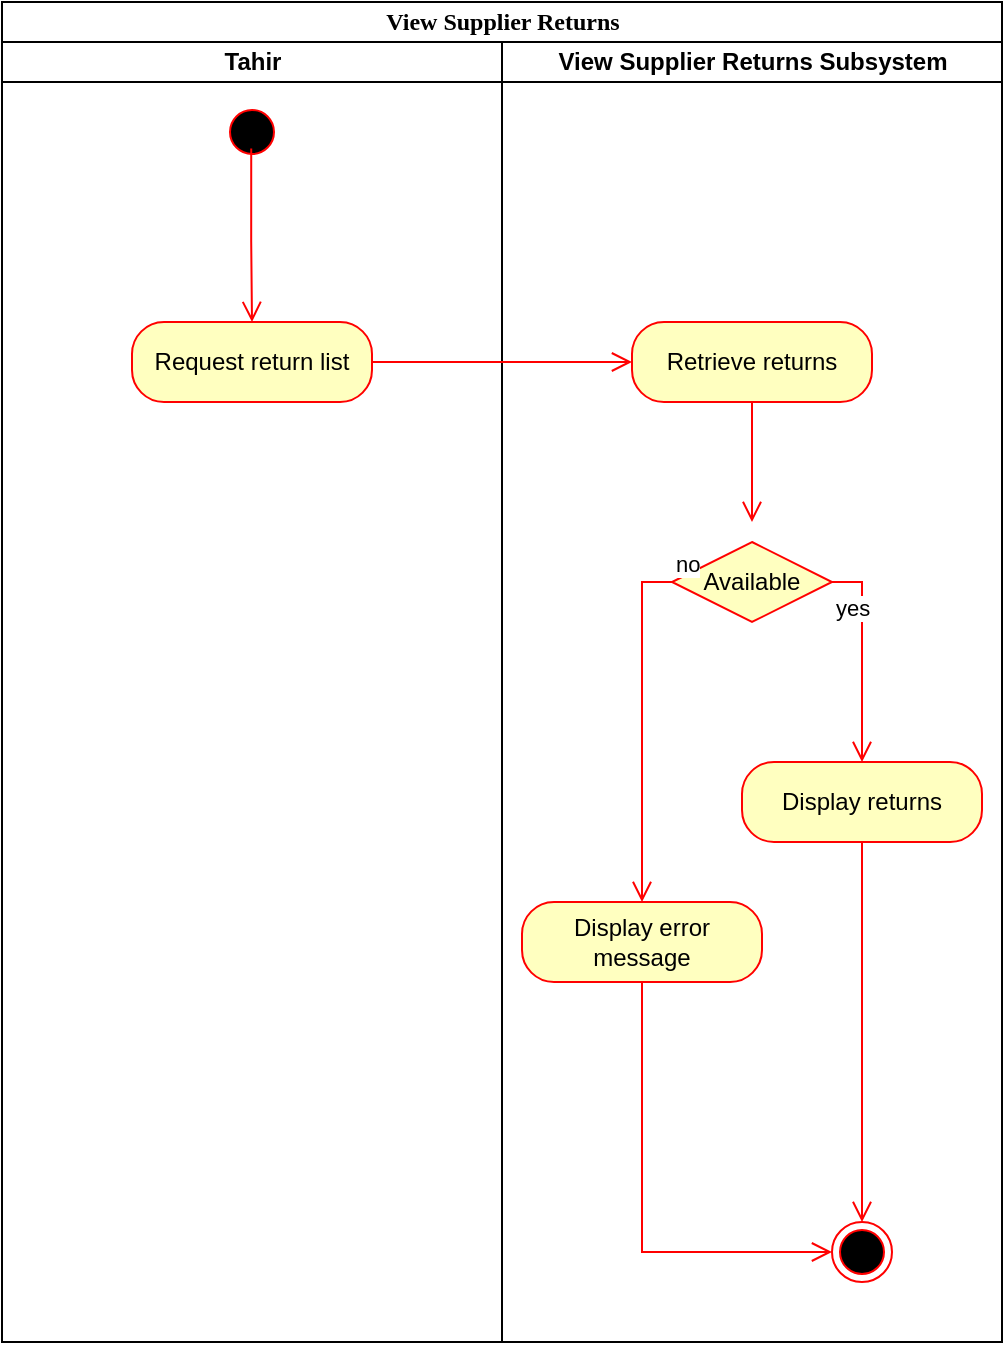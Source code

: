 <mxfile version="26.2.9">
  <diagram name="Page-1" id="0783ab3e-0a74-02c8-0abd-f7b4e66b4bec">
    <mxGraphModel dx="1170" dy="680" grid="1" gridSize="10" guides="1" tooltips="1" connect="1" arrows="1" fold="1" page="1" pageScale="1" pageWidth="850" pageHeight="1100" background="none" math="0" shadow="0">
      <root>
        <mxCell id="0" />
        <mxCell id="1" parent="0" />
        <mxCell id="1c1d494c118603dd-1" value="View Supplier Returns" style="swimlane;html=1;childLayout=stackLayout;startSize=20;rounded=0;shadow=0;comic=0;labelBackgroundColor=none;strokeWidth=1;fontFamily=Verdana;fontSize=12;align=center;" parent="1" vertex="1">
          <mxGeometry x="40" y="20" width="500" height="670" as="geometry" />
        </mxCell>
        <mxCell id="1c1d494c118603dd-2" value="Tahir" style="swimlane;html=1;startSize=20;" parent="1c1d494c118603dd-1" vertex="1">
          <mxGeometry y="20" width="250" height="650" as="geometry" />
        </mxCell>
        <mxCell id="0to4seGS5PUNOAOgQLWi-5" value="Request return list" style="rounded=1;whiteSpace=wrap;html=1;arcSize=40;fontColor=#000000;fillColor=#ffffc0;strokeColor=#ff0000;" parent="1c1d494c118603dd-2" vertex="1">
          <mxGeometry x="65" y="140" width="120" height="40" as="geometry" />
        </mxCell>
        <mxCell id="Dyp-yxPq3NqXiEMmUd_T-2" value="" style="ellipse;html=1;shape=startState;fillColor=#000000;strokeColor=#ff0000;" vertex="1" parent="1c1d494c118603dd-2">
          <mxGeometry x="110" y="30" width="30" height="30" as="geometry" />
        </mxCell>
        <mxCell id="Dyp-yxPq3NqXiEMmUd_T-3" value="" style="edgeStyle=orthogonalEdgeStyle;html=1;verticalAlign=bottom;endArrow=open;endSize=8;strokeColor=#ff0000;rounded=0;entryX=0.5;entryY=0;entryDx=0;entryDy=0;exitX=0.487;exitY=0.774;exitDx=0;exitDy=0;exitPerimeter=0;" edge="1" source="Dyp-yxPq3NqXiEMmUd_T-2" parent="1c1d494c118603dd-2" target="0to4seGS5PUNOAOgQLWi-5">
          <mxGeometry relative="1" as="geometry">
            <mxPoint x="125" y="120" as="targetPoint" />
          </mxGeometry>
        </mxCell>
        <mxCell id="1c1d494c118603dd-4" value="View Supplier Returns Subsystem" style="swimlane;html=1;startSize=20;" parent="1c1d494c118603dd-1" vertex="1">
          <mxGeometry x="250" y="20" width="250" height="650" as="geometry" />
        </mxCell>
        <mxCell id="0to4seGS5PUNOAOgQLWi-7" value="Retrieve returns" style="rounded=1;whiteSpace=wrap;html=1;arcSize=40;fontColor=#000000;fillColor=#ffffc0;strokeColor=#ff0000;" parent="1c1d494c118603dd-4" vertex="1">
          <mxGeometry x="65" y="140" width="120" height="40" as="geometry" />
        </mxCell>
        <mxCell id="0to4seGS5PUNOAOgQLWi-8" value="" style="edgeStyle=orthogonalEdgeStyle;html=1;verticalAlign=bottom;endArrow=open;endSize=8;strokeColor=#ff0000;rounded=0;" parent="1c1d494c118603dd-4" source="0to4seGS5PUNOAOgQLWi-7" edge="1">
          <mxGeometry relative="1" as="geometry">
            <mxPoint x="125" y="240" as="targetPoint" />
          </mxGeometry>
        </mxCell>
        <mxCell id="0to4seGS5PUNOAOgQLWi-9" value="Available" style="rhombus;whiteSpace=wrap;html=1;fontColor=#000000;fillColor=#ffffc0;strokeColor=#ff0000;" parent="1c1d494c118603dd-4" vertex="1">
          <mxGeometry x="85" y="250" width="80" height="40" as="geometry" />
        </mxCell>
        <mxCell id="0to4seGS5PUNOAOgQLWi-11" value="yes" style="edgeStyle=orthogonalEdgeStyle;html=1;align=left;verticalAlign=top;endArrow=open;endSize=8;strokeColor=#ff0000;rounded=0;entryX=0.5;entryY=0;entryDx=0;entryDy=0;exitX=1;exitY=0.5;exitDx=0;exitDy=0;" parent="1c1d494c118603dd-4" source="0to4seGS5PUNOAOgQLWi-9" target="0to4seGS5PUNOAOgQLWi-12" edge="1">
          <mxGeometry x="-1" relative="1" as="geometry">
            <mxPoint x="105" y="340" as="targetPoint" />
          </mxGeometry>
        </mxCell>
        <mxCell id="0to4seGS5PUNOAOgQLWi-12" value="Display returns" style="rounded=1;whiteSpace=wrap;html=1;arcSize=40;fontColor=#000000;fillColor=#ffffc0;strokeColor=#ff0000;" parent="1c1d494c118603dd-4" vertex="1">
          <mxGeometry x="120" y="360" width="120" height="40" as="geometry" />
        </mxCell>
        <mxCell id="0to4seGS5PUNOAOgQLWi-13" value="" style="edgeStyle=orthogonalEdgeStyle;html=1;verticalAlign=bottom;endArrow=open;endSize=8;strokeColor=#ff0000;rounded=0;entryX=0.5;entryY=0;entryDx=0;entryDy=0;" parent="1c1d494c118603dd-4" source="0to4seGS5PUNOAOgQLWi-12" target="0to4seGS5PUNOAOgQLWi-16" edge="1">
          <mxGeometry relative="1" as="geometry">
            <mxPoint x="180" y="540" as="targetPoint" />
          </mxGeometry>
        </mxCell>
        <mxCell id="0to4seGS5PUNOAOgQLWi-10" value="no" style="edgeStyle=orthogonalEdgeStyle;html=1;align=left;verticalAlign=bottom;endArrow=open;endSize=8;strokeColor=#ff0000;rounded=0;exitX=0;exitY=0.5;exitDx=0;exitDy=0;entryX=0.5;entryY=0;entryDx=0;entryDy=0;" parent="1c1d494c118603dd-4" source="0to4seGS5PUNOAOgQLWi-9" target="0to4seGS5PUNOAOgQLWi-17" edge="1">
          <mxGeometry x="-1" relative="1" as="geometry">
            <mxPoint x="40" y="430" as="targetPoint" />
            <mxPoint x="60" y="259.5" as="sourcePoint" />
          </mxGeometry>
        </mxCell>
        <mxCell id="0to4seGS5PUNOAOgQLWi-16" value="" style="ellipse;html=1;shape=endState;fillColor=#000000;strokeColor=#ff0000;" parent="1c1d494c118603dd-4" vertex="1">
          <mxGeometry x="165" y="590" width="30" height="30" as="geometry" />
        </mxCell>
        <mxCell id="0to4seGS5PUNOAOgQLWi-17" value="Display error message" style="rounded=1;whiteSpace=wrap;html=1;arcSize=40;fontColor=#000000;fillColor=#ffffc0;strokeColor=#ff0000;" parent="1c1d494c118603dd-4" vertex="1">
          <mxGeometry x="10" y="430" width="120" height="40" as="geometry" />
        </mxCell>
        <mxCell id="0to4seGS5PUNOAOgQLWi-18" value="" style="edgeStyle=orthogonalEdgeStyle;html=1;verticalAlign=bottom;endArrow=open;endSize=8;strokeColor=#ff0000;rounded=0;entryX=0;entryY=0.5;entryDx=0;entryDy=0;exitX=0.5;exitY=1;exitDx=0;exitDy=0;" parent="1c1d494c118603dd-4" source="0to4seGS5PUNOAOgQLWi-17" target="0to4seGS5PUNOAOgQLWi-16" edge="1">
          <mxGeometry relative="1" as="geometry">
            <mxPoint x="70" y="620" as="targetPoint" />
          </mxGeometry>
        </mxCell>
        <mxCell id="0to4seGS5PUNOAOgQLWi-6" value="" style="edgeStyle=orthogonalEdgeStyle;html=1;verticalAlign=bottom;endArrow=open;endSize=8;strokeColor=#ff0000;rounded=0;exitX=1;exitY=0.5;exitDx=0;exitDy=0;entryX=0;entryY=0.5;entryDx=0;entryDy=0;" parent="1c1d494c118603dd-1" source="0to4seGS5PUNOAOgQLWi-5" target="0to4seGS5PUNOAOgQLWi-7" edge="1">
          <mxGeometry relative="1" as="geometry">
            <mxPoint x="125" y="260" as="targetPoint" />
          </mxGeometry>
        </mxCell>
      </root>
    </mxGraphModel>
  </diagram>
</mxfile>

